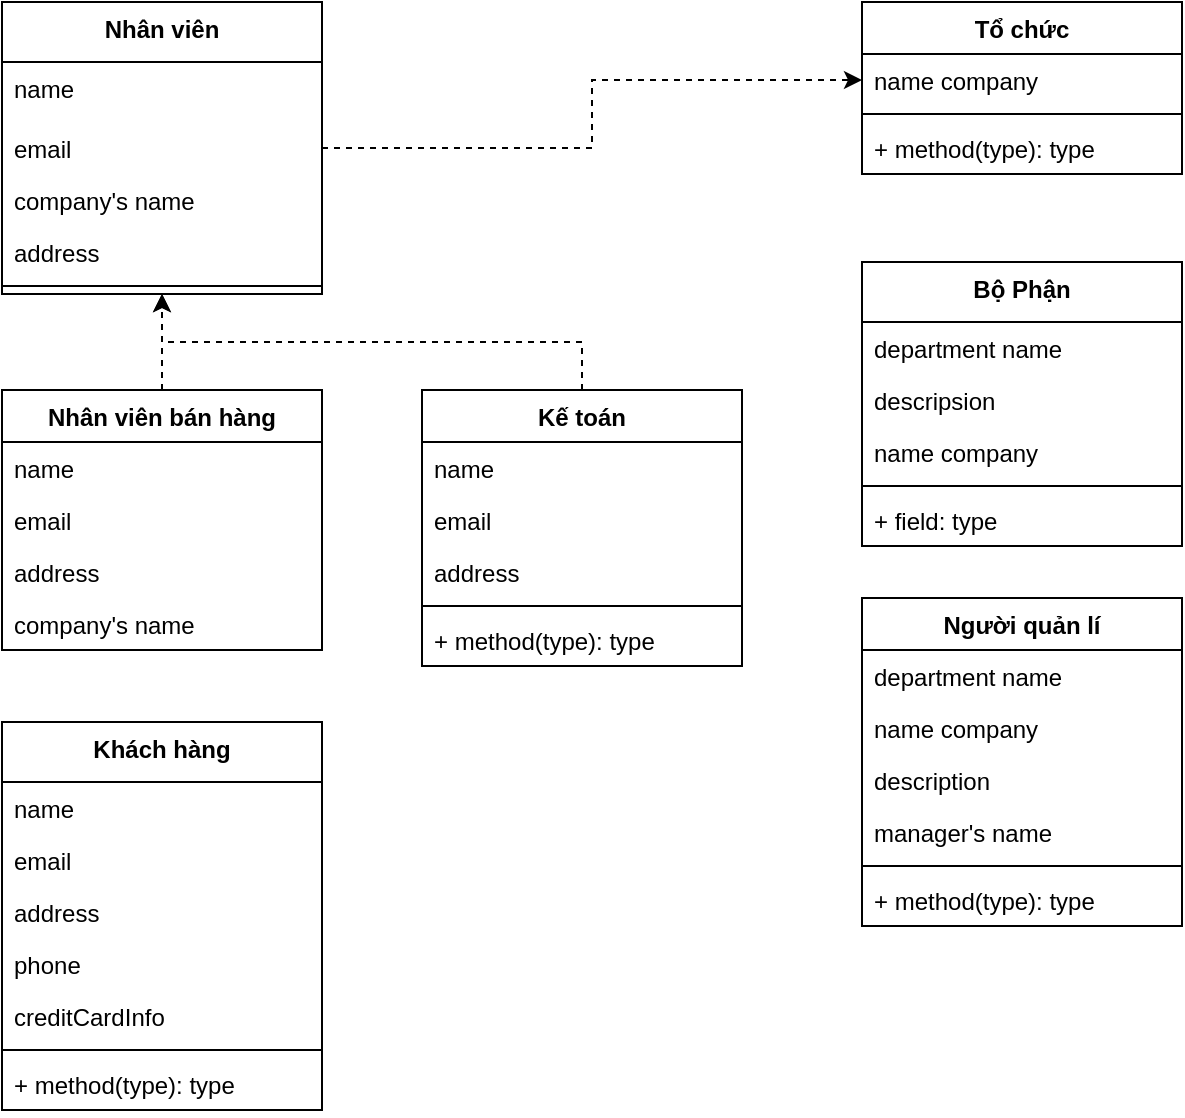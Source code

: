 <mxfile version="15.2.1" type="github">
  <diagram id="C8Ocvm8y2SXcsBVPO0D8" name="Page-1">
    <mxGraphModel dx="1038" dy="547" grid="1" gridSize="10" guides="1" tooltips="1" connect="1" arrows="1" fold="1" page="1" pageScale="1" pageWidth="850" pageHeight="1100" math="0" shadow="0">
      <root>
        <mxCell id="0" />
        <mxCell id="1" parent="0" />
        <mxCell id="TmdFYXrmXXyOYiWbLw6U-17" value="Bộ Phận" style="swimlane;fontStyle=1;align=center;verticalAlign=top;childLayout=stackLayout;horizontal=1;startSize=30;horizontalStack=0;resizeParent=1;resizeParentMax=0;resizeLast=0;collapsible=1;marginBottom=0;" vertex="1" parent="1">
          <mxGeometry x="480" y="140" width="160" height="142" as="geometry" />
        </mxCell>
        <mxCell id="TmdFYXrmXXyOYiWbLw6U-18" value="department name" style="text;strokeColor=none;fillColor=none;align=left;verticalAlign=top;spacingLeft=4;spacingRight=4;overflow=hidden;rotatable=0;points=[[0,0.5],[1,0.5]];portConstraint=eastwest;" vertex="1" parent="TmdFYXrmXXyOYiWbLw6U-17">
          <mxGeometry y="30" width="160" height="26" as="geometry" />
        </mxCell>
        <mxCell id="TmdFYXrmXXyOYiWbLw6U-58" value="descripsion" style="text;strokeColor=none;fillColor=none;align=left;verticalAlign=top;spacingLeft=4;spacingRight=4;overflow=hidden;rotatable=0;points=[[0,0.5],[1,0.5]];portConstraint=eastwest;" vertex="1" parent="TmdFYXrmXXyOYiWbLw6U-17">
          <mxGeometry y="56" width="160" height="26" as="geometry" />
        </mxCell>
        <mxCell id="TmdFYXrmXXyOYiWbLw6U-65" value="name company" style="text;strokeColor=none;fillColor=none;align=left;verticalAlign=top;spacingLeft=4;spacingRight=4;overflow=hidden;rotatable=0;points=[[0,0.5],[1,0.5]];portConstraint=eastwest;" vertex="1" parent="TmdFYXrmXXyOYiWbLw6U-17">
          <mxGeometry y="82" width="160" height="26" as="geometry" />
        </mxCell>
        <mxCell id="TmdFYXrmXXyOYiWbLw6U-19" value="" style="line;strokeWidth=1;fillColor=none;align=left;verticalAlign=middle;spacingTop=-1;spacingLeft=3;spacingRight=3;rotatable=0;labelPosition=right;points=[];portConstraint=eastwest;" vertex="1" parent="TmdFYXrmXXyOYiWbLw6U-17">
          <mxGeometry y="108" width="160" height="8" as="geometry" />
        </mxCell>
        <mxCell id="TmdFYXrmXXyOYiWbLw6U-25" value="+ field: type" style="text;strokeColor=none;fillColor=none;align=left;verticalAlign=top;spacingLeft=4;spacingRight=4;overflow=hidden;rotatable=0;points=[[0,0.5],[1,0.5]];portConstraint=eastwest;" vertex="1" parent="TmdFYXrmXXyOYiWbLw6U-17">
          <mxGeometry y="116" width="160" height="26" as="geometry" />
        </mxCell>
        <mxCell id="TmdFYXrmXXyOYiWbLw6U-70" style="edgeStyle=orthogonalEdgeStyle;rounded=0;orthogonalLoop=1;jettySize=auto;html=1;exitX=0.5;exitY=0;exitDx=0;exitDy=0;entryX=0.5;entryY=1;entryDx=0;entryDy=0;dashed=1;" edge="1" parent="1" source="TmdFYXrmXXyOYiWbLw6U-21" target="TmdFYXrmXXyOYiWbLw6U-31">
          <mxGeometry relative="1" as="geometry" />
        </mxCell>
        <mxCell id="TmdFYXrmXXyOYiWbLw6U-21" value="Kế toán" style="swimlane;fontStyle=1;align=center;verticalAlign=top;childLayout=stackLayout;horizontal=1;startSize=26;horizontalStack=0;resizeParent=1;resizeParentMax=0;resizeLast=0;collapsible=1;marginBottom=0;" vertex="1" parent="1">
          <mxGeometry x="260" y="204" width="160" height="138" as="geometry" />
        </mxCell>
        <mxCell id="TmdFYXrmXXyOYiWbLw6U-22" value="name" style="text;strokeColor=none;fillColor=none;align=left;verticalAlign=top;spacingLeft=4;spacingRight=4;overflow=hidden;rotatable=0;points=[[0,0.5],[1,0.5]];portConstraint=eastwest;" vertex="1" parent="TmdFYXrmXXyOYiWbLw6U-21">
          <mxGeometry y="26" width="160" height="26" as="geometry" />
        </mxCell>
        <mxCell id="TmdFYXrmXXyOYiWbLw6U-56" value="email" style="text;strokeColor=none;fillColor=none;align=left;verticalAlign=top;spacingLeft=4;spacingRight=4;overflow=hidden;rotatable=0;points=[[0,0.5],[1,0.5]];portConstraint=eastwest;" vertex="1" parent="TmdFYXrmXXyOYiWbLw6U-21">
          <mxGeometry y="52" width="160" height="26" as="geometry" />
        </mxCell>
        <mxCell id="TmdFYXrmXXyOYiWbLw6U-57" value="address" style="text;strokeColor=none;fillColor=none;align=left;verticalAlign=top;spacingLeft=4;spacingRight=4;overflow=hidden;rotatable=0;points=[[0,0.5],[1,0.5]];portConstraint=eastwest;" vertex="1" parent="TmdFYXrmXXyOYiWbLw6U-21">
          <mxGeometry y="78" width="160" height="26" as="geometry" />
        </mxCell>
        <mxCell id="TmdFYXrmXXyOYiWbLw6U-23" value="" style="line;strokeWidth=1;fillColor=none;align=left;verticalAlign=middle;spacingTop=-1;spacingLeft=3;spacingRight=3;rotatable=0;labelPosition=right;points=[];portConstraint=eastwest;" vertex="1" parent="TmdFYXrmXXyOYiWbLw6U-21">
          <mxGeometry y="104" width="160" height="8" as="geometry" />
        </mxCell>
        <mxCell id="TmdFYXrmXXyOYiWbLw6U-24" value="+ method(type): type" style="text;strokeColor=none;fillColor=none;align=left;verticalAlign=top;spacingLeft=4;spacingRight=4;overflow=hidden;rotatable=0;points=[[0,0.5],[1,0.5]];portConstraint=eastwest;" vertex="1" parent="TmdFYXrmXXyOYiWbLw6U-21">
          <mxGeometry y="112" width="160" height="26" as="geometry" />
        </mxCell>
        <mxCell id="TmdFYXrmXXyOYiWbLw6U-26" value="Khách hàng" style="swimlane;fontStyle=1;align=center;verticalAlign=top;childLayout=stackLayout;horizontal=1;startSize=30;horizontalStack=0;resizeParent=1;resizeParentMax=0;resizeLast=0;collapsible=1;marginBottom=0;" vertex="1" parent="1">
          <mxGeometry x="50" y="370" width="160" height="194" as="geometry" />
        </mxCell>
        <mxCell id="TmdFYXrmXXyOYiWbLw6U-62" value="name" style="text;strokeColor=none;fillColor=none;align=left;verticalAlign=top;spacingLeft=4;spacingRight=4;overflow=hidden;rotatable=0;points=[[0,0.5],[1,0.5]];portConstraint=eastwest;" vertex="1" parent="TmdFYXrmXXyOYiWbLw6U-26">
          <mxGeometry y="30" width="160" height="26" as="geometry" />
        </mxCell>
        <mxCell id="TmdFYXrmXXyOYiWbLw6U-27" value="email" style="text;strokeColor=none;fillColor=none;align=left;verticalAlign=top;spacingLeft=4;spacingRight=4;overflow=hidden;rotatable=0;points=[[0,0.5],[1,0.5]];portConstraint=eastwest;" vertex="1" parent="TmdFYXrmXXyOYiWbLw6U-26">
          <mxGeometry y="56" width="160" height="26" as="geometry" />
        </mxCell>
        <mxCell id="TmdFYXrmXXyOYiWbLw6U-63" value="address" style="text;strokeColor=none;fillColor=none;align=left;verticalAlign=top;spacingLeft=4;spacingRight=4;overflow=hidden;rotatable=0;points=[[0,0.5],[1,0.5]];portConstraint=eastwest;" vertex="1" parent="TmdFYXrmXXyOYiWbLw6U-26">
          <mxGeometry y="82" width="160" height="26" as="geometry" />
        </mxCell>
        <mxCell id="TmdFYXrmXXyOYiWbLw6U-30" value="phone" style="text;strokeColor=none;fillColor=none;align=left;verticalAlign=top;spacingLeft=4;spacingRight=4;overflow=hidden;rotatable=0;points=[[0,0.5],[1,0.5]];portConstraint=eastwest;" vertex="1" parent="TmdFYXrmXXyOYiWbLw6U-26">
          <mxGeometry y="108" width="160" height="26" as="geometry" />
        </mxCell>
        <mxCell id="TmdFYXrmXXyOYiWbLw6U-64" value="creditCardInfo" style="text;strokeColor=none;fillColor=none;align=left;verticalAlign=top;spacingLeft=4;spacingRight=4;overflow=hidden;rotatable=0;points=[[0,0.5],[1,0.5]];portConstraint=eastwest;" vertex="1" parent="TmdFYXrmXXyOYiWbLw6U-26">
          <mxGeometry y="134" width="160" height="26" as="geometry" />
        </mxCell>
        <mxCell id="TmdFYXrmXXyOYiWbLw6U-28" value="" style="line;strokeWidth=1;fillColor=none;align=left;verticalAlign=middle;spacingTop=-1;spacingLeft=3;spacingRight=3;rotatable=0;labelPosition=right;points=[];portConstraint=eastwest;" vertex="1" parent="TmdFYXrmXXyOYiWbLw6U-26">
          <mxGeometry y="160" width="160" height="8" as="geometry" />
        </mxCell>
        <mxCell id="TmdFYXrmXXyOYiWbLw6U-29" value="+ method(type): type" style="text;strokeColor=none;fillColor=none;align=left;verticalAlign=top;spacingLeft=4;spacingRight=4;overflow=hidden;rotatable=0;points=[[0,0.5],[1,0.5]];portConstraint=eastwest;" vertex="1" parent="TmdFYXrmXXyOYiWbLw6U-26">
          <mxGeometry y="168" width="160" height="26" as="geometry" />
        </mxCell>
        <mxCell id="TmdFYXrmXXyOYiWbLw6U-71" style="edgeStyle=orthogonalEdgeStyle;rounded=0;orthogonalLoop=1;jettySize=auto;html=1;dashed=1;" edge="1" parent="1" source="TmdFYXrmXXyOYiWbLw6U-31" target="TmdFYXrmXXyOYiWbLw6U-45">
          <mxGeometry relative="1" as="geometry" />
        </mxCell>
        <mxCell id="TmdFYXrmXXyOYiWbLw6U-31" value="Nhân viên" style="swimlane;fontStyle=1;align=center;verticalAlign=top;childLayout=stackLayout;horizontal=1;startSize=30;horizontalStack=0;resizeParent=1;resizeParentMax=0;resizeLast=0;collapsible=1;marginBottom=0;" vertex="1" parent="1">
          <mxGeometry x="50" y="10" width="160" height="146" as="geometry" />
        </mxCell>
        <mxCell id="TmdFYXrmXXyOYiWbLw6U-52" value="name" style="text;strokeColor=none;fillColor=none;align=left;verticalAlign=top;spacingLeft=4;spacingRight=4;overflow=hidden;rotatable=0;points=[[0,0.5],[1,0.5]];portConstraint=eastwest;" vertex="1" parent="TmdFYXrmXXyOYiWbLw6U-31">
          <mxGeometry y="30" width="160" height="30" as="geometry" />
        </mxCell>
        <mxCell id="TmdFYXrmXXyOYiWbLw6U-32" value="email" style="text;strokeColor=none;fillColor=none;align=left;verticalAlign=top;spacingLeft=4;spacingRight=4;overflow=hidden;rotatable=0;points=[[0,0.5],[1,0.5]];portConstraint=eastwest;" vertex="1" parent="TmdFYXrmXXyOYiWbLw6U-31">
          <mxGeometry y="60" width="160" height="26" as="geometry" />
        </mxCell>
        <mxCell id="TmdFYXrmXXyOYiWbLw6U-72" value="company&#39;s name&#xa;" style="text;strokeColor=none;fillColor=none;align=left;verticalAlign=top;spacingLeft=4;spacingRight=4;overflow=hidden;rotatable=0;points=[[0,0.5],[1,0.5]];portConstraint=eastwest;" vertex="1" parent="TmdFYXrmXXyOYiWbLw6U-31">
          <mxGeometry y="86" width="160" height="26" as="geometry" />
        </mxCell>
        <mxCell id="TmdFYXrmXXyOYiWbLw6U-35" value="address" style="text;strokeColor=none;fillColor=none;align=left;verticalAlign=top;spacingLeft=4;spacingRight=4;overflow=hidden;rotatable=0;points=[[0,0.5],[1,0.5]];portConstraint=eastwest;" vertex="1" parent="TmdFYXrmXXyOYiWbLw6U-31">
          <mxGeometry y="112" width="160" height="26" as="geometry" />
        </mxCell>
        <mxCell id="TmdFYXrmXXyOYiWbLw6U-33" value="" style="line;strokeWidth=1;fillColor=none;align=left;verticalAlign=middle;spacingTop=-1;spacingLeft=3;spacingRight=3;rotatable=0;labelPosition=right;points=[];portConstraint=eastwest;" vertex="1" parent="TmdFYXrmXXyOYiWbLw6U-31">
          <mxGeometry y="138" width="160" height="8" as="geometry" />
        </mxCell>
        <mxCell id="TmdFYXrmXXyOYiWbLw6U-36" value="Người quản lí" style="swimlane;fontStyle=1;align=center;verticalAlign=top;childLayout=stackLayout;horizontal=1;startSize=26;horizontalStack=0;resizeParent=1;resizeParentMax=0;resizeLast=0;collapsible=1;marginBottom=0;" vertex="1" parent="1">
          <mxGeometry x="480" y="308" width="160" height="164" as="geometry" />
        </mxCell>
        <mxCell id="TmdFYXrmXXyOYiWbLw6U-37" value="department name&#xa;" style="text;strokeColor=none;fillColor=none;align=left;verticalAlign=top;spacingLeft=4;spacingRight=4;overflow=hidden;rotatable=0;points=[[0,0.5],[1,0.5]];portConstraint=eastwest;" vertex="1" parent="TmdFYXrmXXyOYiWbLw6U-36">
          <mxGeometry y="26" width="160" height="26" as="geometry" />
        </mxCell>
        <mxCell id="TmdFYXrmXXyOYiWbLw6U-66" value="name company" style="text;strokeColor=none;fillColor=none;align=left;verticalAlign=top;spacingLeft=4;spacingRight=4;overflow=hidden;rotatable=0;points=[[0,0.5],[1,0.5]];portConstraint=eastwest;" vertex="1" parent="TmdFYXrmXXyOYiWbLw6U-36">
          <mxGeometry y="52" width="160" height="26" as="geometry" />
        </mxCell>
        <mxCell id="TmdFYXrmXXyOYiWbLw6U-67" value="description" style="text;strokeColor=none;fillColor=none;align=left;verticalAlign=top;spacingLeft=4;spacingRight=4;overflow=hidden;rotatable=0;points=[[0,0.5],[1,0.5]];portConstraint=eastwest;" vertex="1" parent="TmdFYXrmXXyOYiWbLw6U-36">
          <mxGeometry y="78" width="160" height="26" as="geometry" />
        </mxCell>
        <mxCell id="TmdFYXrmXXyOYiWbLw6U-68" value="manager&#39;s name" style="text;strokeColor=none;fillColor=none;align=left;verticalAlign=top;spacingLeft=4;spacingRight=4;overflow=hidden;rotatable=0;points=[[0,0.5],[1,0.5]];portConstraint=eastwest;" vertex="1" parent="TmdFYXrmXXyOYiWbLw6U-36">
          <mxGeometry y="104" width="160" height="26" as="geometry" />
        </mxCell>
        <mxCell id="TmdFYXrmXXyOYiWbLw6U-38" value="" style="line;strokeWidth=1;fillColor=none;align=left;verticalAlign=middle;spacingTop=-1;spacingLeft=3;spacingRight=3;rotatable=0;labelPosition=right;points=[];portConstraint=eastwest;" vertex="1" parent="TmdFYXrmXXyOYiWbLw6U-36">
          <mxGeometry y="130" width="160" height="8" as="geometry" />
        </mxCell>
        <mxCell id="TmdFYXrmXXyOYiWbLw6U-39" value="+ method(type): type" style="text;strokeColor=none;fillColor=none;align=left;verticalAlign=top;spacingLeft=4;spacingRight=4;overflow=hidden;rotatable=0;points=[[0,0.5],[1,0.5]];portConstraint=eastwest;" vertex="1" parent="TmdFYXrmXXyOYiWbLw6U-36">
          <mxGeometry y="138" width="160" height="26" as="geometry" />
        </mxCell>
        <mxCell id="TmdFYXrmXXyOYiWbLw6U-44" value="Tổ chức" style="swimlane;fontStyle=1;align=center;verticalAlign=top;childLayout=stackLayout;horizontal=1;startSize=26;horizontalStack=0;resizeParent=1;resizeParentMax=0;resizeLast=0;collapsible=1;marginBottom=0;" vertex="1" parent="1">
          <mxGeometry x="480" y="10" width="160" height="86" as="geometry" />
        </mxCell>
        <mxCell id="TmdFYXrmXXyOYiWbLw6U-45" value="name company" style="text;strokeColor=none;fillColor=none;align=left;verticalAlign=top;spacingLeft=4;spacingRight=4;overflow=hidden;rotatable=0;points=[[0,0.5],[1,0.5]];portConstraint=eastwest;" vertex="1" parent="TmdFYXrmXXyOYiWbLw6U-44">
          <mxGeometry y="26" width="160" height="26" as="geometry" />
        </mxCell>
        <mxCell id="TmdFYXrmXXyOYiWbLw6U-46" value="" style="line;strokeWidth=1;fillColor=none;align=left;verticalAlign=middle;spacingTop=-1;spacingLeft=3;spacingRight=3;rotatable=0;labelPosition=right;points=[];portConstraint=eastwest;" vertex="1" parent="TmdFYXrmXXyOYiWbLw6U-44">
          <mxGeometry y="52" width="160" height="8" as="geometry" />
        </mxCell>
        <mxCell id="TmdFYXrmXXyOYiWbLw6U-47" value="+ method(type): type" style="text;strokeColor=none;fillColor=none;align=left;verticalAlign=top;spacingLeft=4;spacingRight=4;overflow=hidden;rotatable=0;points=[[0,0.5],[1,0.5]];portConstraint=eastwest;" vertex="1" parent="TmdFYXrmXXyOYiWbLw6U-44">
          <mxGeometry y="60" width="160" height="26" as="geometry" />
        </mxCell>
        <mxCell id="TmdFYXrmXXyOYiWbLw6U-69" style="edgeStyle=orthogonalEdgeStyle;rounded=0;orthogonalLoop=1;jettySize=auto;html=1;exitX=0.5;exitY=0;exitDx=0;exitDy=0;entryX=0.5;entryY=1;entryDx=0;entryDy=0;dashed=1;" edge="1" parent="1" source="TmdFYXrmXXyOYiWbLw6U-48" target="TmdFYXrmXXyOYiWbLw6U-31">
          <mxGeometry relative="1" as="geometry" />
        </mxCell>
        <mxCell id="TmdFYXrmXXyOYiWbLw6U-48" value="Nhân viên bán hàng&#xa;" style="swimlane;fontStyle=1;align=center;verticalAlign=top;childLayout=stackLayout;horizontal=1;startSize=26;horizontalStack=0;resizeParent=1;resizeParentMax=0;resizeLast=0;collapsible=1;marginBottom=0;" vertex="1" parent="1">
          <mxGeometry x="50" y="204" width="160" height="130" as="geometry" />
        </mxCell>
        <mxCell id="TmdFYXrmXXyOYiWbLw6U-49" value="name" style="text;strokeColor=none;fillColor=none;align=left;verticalAlign=top;spacingLeft=4;spacingRight=4;overflow=hidden;rotatable=0;points=[[0,0.5],[1,0.5]];portConstraint=eastwest;" vertex="1" parent="TmdFYXrmXXyOYiWbLw6U-48">
          <mxGeometry y="26" width="160" height="26" as="geometry" />
        </mxCell>
        <mxCell id="TmdFYXrmXXyOYiWbLw6U-54" value="email" style="text;strokeColor=none;fillColor=none;align=left;verticalAlign=top;spacingLeft=4;spacingRight=4;overflow=hidden;rotatable=0;points=[[0,0.5],[1,0.5]];portConstraint=eastwest;" vertex="1" parent="TmdFYXrmXXyOYiWbLw6U-48">
          <mxGeometry y="52" width="160" height="26" as="geometry" />
        </mxCell>
        <mxCell id="TmdFYXrmXXyOYiWbLw6U-55" value="address" style="text;strokeColor=none;fillColor=none;align=left;verticalAlign=top;spacingLeft=4;spacingRight=4;overflow=hidden;rotatable=0;points=[[0,0.5],[1,0.5]];portConstraint=eastwest;" vertex="1" parent="TmdFYXrmXXyOYiWbLw6U-48">
          <mxGeometry y="78" width="160" height="26" as="geometry" />
        </mxCell>
        <mxCell id="TmdFYXrmXXyOYiWbLw6U-73" value="company&#39;s name&#xa;" style="text;strokeColor=none;fillColor=none;align=left;verticalAlign=top;spacingLeft=4;spacingRight=4;overflow=hidden;rotatable=0;points=[[0,0.5],[1,0.5]];portConstraint=eastwest;" vertex="1" parent="TmdFYXrmXXyOYiWbLw6U-48">
          <mxGeometry y="104" width="160" height="26" as="geometry" />
        </mxCell>
      </root>
    </mxGraphModel>
  </diagram>
</mxfile>
